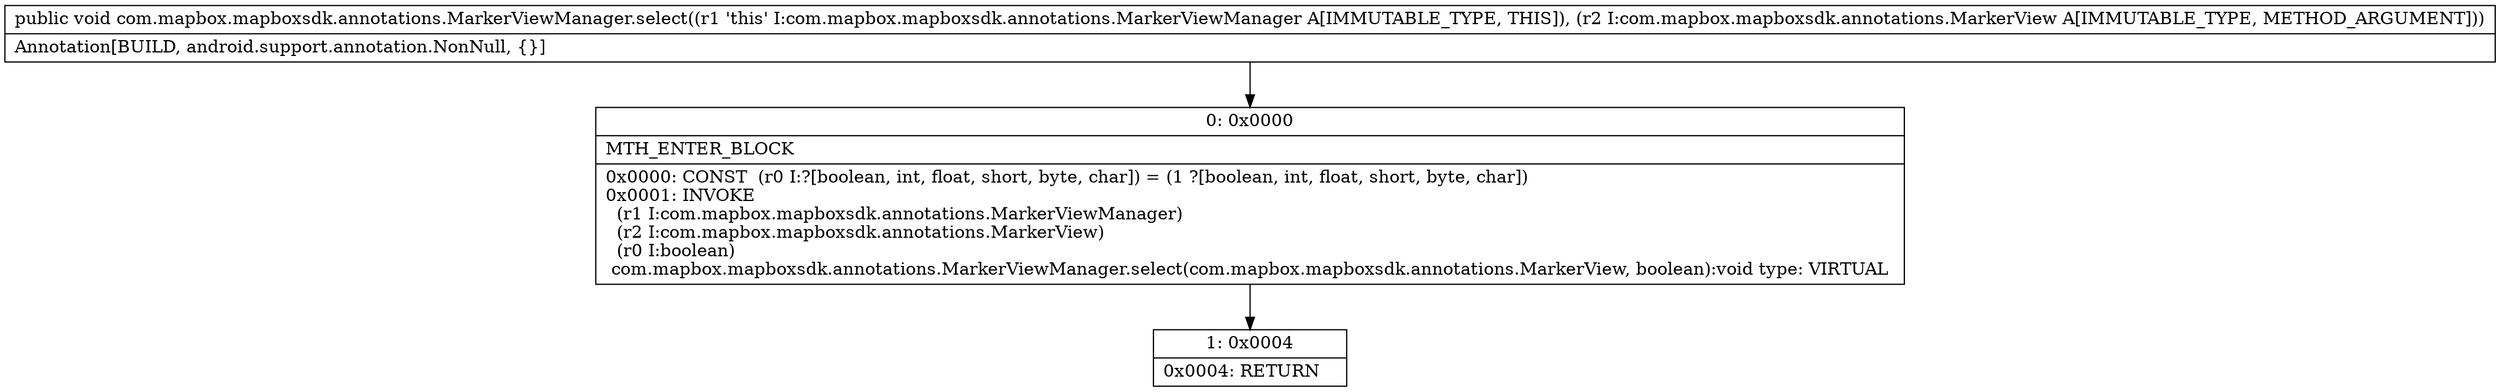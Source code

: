 digraph "CFG forcom.mapbox.mapboxsdk.annotations.MarkerViewManager.select(Lcom\/mapbox\/mapboxsdk\/annotations\/MarkerView;)V" {
Node_0 [shape=record,label="{0\:\ 0x0000|MTH_ENTER_BLOCK\l|0x0000: CONST  (r0 I:?[boolean, int, float, short, byte, char]) = (1 ?[boolean, int, float, short, byte, char]) \l0x0001: INVOKE  \l  (r1 I:com.mapbox.mapboxsdk.annotations.MarkerViewManager)\l  (r2 I:com.mapbox.mapboxsdk.annotations.MarkerView)\l  (r0 I:boolean)\l com.mapbox.mapboxsdk.annotations.MarkerViewManager.select(com.mapbox.mapboxsdk.annotations.MarkerView, boolean):void type: VIRTUAL \l}"];
Node_1 [shape=record,label="{1\:\ 0x0004|0x0004: RETURN   \l}"];
MethodNode[shape=record,label="{public void com.mapbox.mapboxsdk.annotations.MarkerViewManager.select((r1 'this' I:com.mapbox.mapboxsdk.annotations.MarkerViewManager A[IMMUTABLE_TYPE, THIS]), (r2 I:com.mapbox.mapboxsdk.annotations.MarkerView A[IMMUTABLE_TYPE, METHOD_ARGUMENT]))  | Annotation[BUILD, android.support.annotation.NonNull, \{\}]\l}"];
MethodNode -> Node_0;
Node_0 -> Node_1;
}

